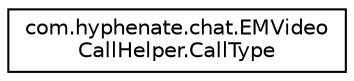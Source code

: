 digraph "类继承关系图"
{
  edge [fontname="Helvetica",fontsize="10",labelfontname="Helvetica",labelfontsize="10"];
  node [fontname="Helvetica",fontsize="10",shape=record];
  rankdir="LR";
  Node1 [label="com.hyphenate.chat.EMVideo\lCallHelper.CallType",height=0.2,width=0.4,color="black", fillcolor="white", style="filled",URL="$enumcom_1_1hyphenate_1_1chat_1_1EMVideoCallHelper_1_1CallType.html"];
}
